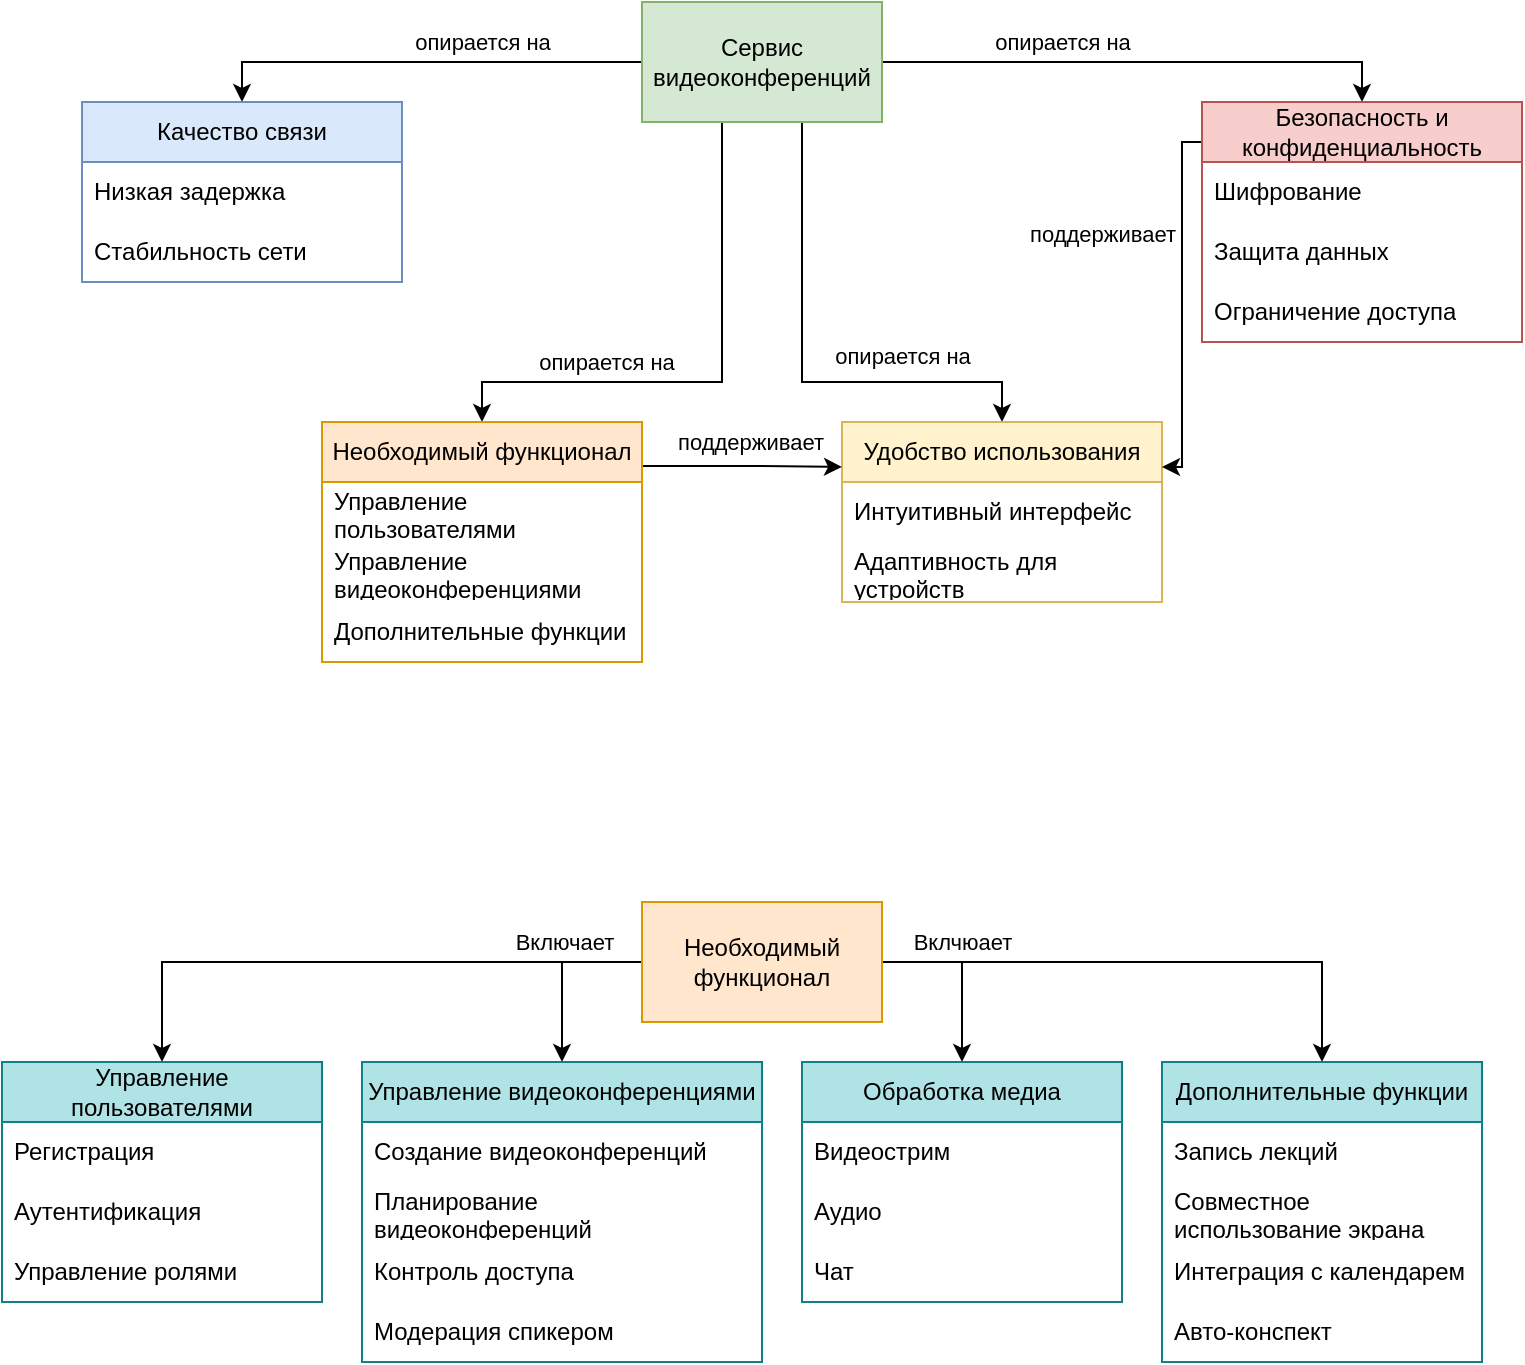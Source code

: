 <mxfile version="26.1.0">
  <diagram name="Страница — 1" id="gF-TSsPwKxHFeOLAzH47">
    <mxGraphModel dx="1195" dy="615" grid="1" gridSize="10" guides="1" tooltips="1" connect="1" arrows="1" fold="1" page="1" pageScale="1" pageWidth="827" pageHeight="1169" math="0" shadow="0">
      <root>
        <mxCell id="0" />
        <mxCell id="1" parent="0" />
        <mxCell id="V3BmLKb4HxRfx5gESarR-81" style="edgeStyle=orthogonalEdgeStyle;rounded=0;orthogonalLoop=1;jettySize=auto;html=1;entryX=0.5;entryY=0;entryDx=0;entryDy=0;" parent="1" source="V3BmLKb4HxRfx5gESarR-1" target="V3BmLKb4HxRfx5gESarR-7" edge="1">
          <mxGeometry relative="1" as="geometry" />
        </mxCell>
        <mxCell id="V3BmLKb4HxRfx5gESarR-85" value="&lt;div&gt;опирается на&lt;/div&gt;" style="edgeLabel;html=1;align=center;verticalAlign=middle;resizable=0;points=[];labelBackgroundColor=none;" parent="V3BmLKb4HxRfx5gESarR-81" vertex="1" connectable="0">
          <mxGeometry x="-0.262" y="-2" relative="1" as="geometry">
            <mxPoint x="1" y="-8" as="offset" />
          </mxGeometry>
        </mxCell>
        <mxCell id="V3BmLKb4HxRfx5gESarR-82" style="edgeStyle=orthogonalEdgeStyle;rounded=0;orthogonalLoop=1;jettySize=auto;html=1;exitX=1;exitY=0.5;exitDx=0;exitDy=0;entryX=0.5;entryY=0;entryDx=0;entryDy=0;" parent="1" source="V3BmLKb4HxRfx5gESarR-1" target="V3BmLKb4HxRfx5gESarR-11" edge="1">
          <mxGeometry relative="1" as="geometry">
            <Array as="points">
              <mxPoint x="440" y="180" />
              <mxPoint x="440" y="340" />
              <mxPoint x="540" y="340" />
            </Array>
          </mxGeometry>
        </mxCell>
        <mxCell id="V3BmLKb4HxRfx5gESarR-86" value="&lt;div&gt;опирается на&lt;/div&gt;" style="edgeLabel;html=1;align=center;verticalAlign=middle;resizable=0;points=[];labelBackgroundColor=none;" parent="V3BmLKb4HxRfx5gESarR-82" vertex="1" connectable="0">
          <mxGeometry x="-0.234" relative="1" as="geometry">
            <mxPoint x="50" y="64" as="offset" />
          </mxGeometry>
        </mxCell>
        <mxCell id="V3BmLKb4HxRfx5gESarR-83" style="edgeStyle=orthogonalEdgeStyle;rounded=0;orthogonalLoop=1;jettySize=auto;html=1;entryX=0.5;entryY=0;entryDx=0;entryDy=0;" parent="1" source="V3BmLKb4HxRfx5gESarR-1" target="V3BmLKb4HxRfx5gESarR-15" edge="1">
          <mxGeometry relative="1" as="geometry">
            <Array as="points">
              <mxPoint x="400" y="340" />
              <mxPoint x="280" y="340" />
            </Array>
          </mxGeometry>
        </mxCell>
        <mxCell id="V3BmLKb4HxRfx5gESarR-88" value="&lt;div&gt;опирается на&lt;/div&gt;" style="edgeLabel;html=1;align=center;verticalAlign=middle;resizable=0;points=[];labelBackgroundColor=none;" parent="V3BmLKb4HxRfx5gESarR-83" vertex="1" connectable="0">
          <mxGeometry x="0.396" y="-2" relative="1" as="geometry">
            <mxPoint y="-8" as="offset" />
          </mxGeometry>
        </mxCell>
        <mxCell id="V3BmLKb4HxRfx5gESarR-84" style="edgeStyle=orthogonalEdgeStyle;rounded=0;orthogonalLoop=1;jettySize=auto;html=1;entryX=0.5;entryY=0;entryDx=0;entryDy=0;exitX=1;exitY=0.5;exitDx=0;exitDy=0;" parent="1" source="V3BmLKb4HxRfx5gESarR-1" target="V3BmLKb4HxRfx5gESarR-19" edge="1">
          <mxGeometry relative="1" as="geometry">
            <mxPoint x="470" y="230" as="sourcePoint" />
            <Array as="points">
              <mxPoint x="720" y="180" />
            </Array>
          </mxGeometry>
        </mxCell>
        <mxCell id="V3BmLKb4HxRfx5gESarR-87" value="&lt;div&gt;опирается на&lt;/div&gt;" style="edgeLabel;html=1;align=center;verticalAlign=middle;resizable=0;points=[];labelBackgroundColor=none;" parent="V3BmLKb4HxRfx5gESarR-84" vertex="1" connectable="0">
          <mxGeometry x="0.345" y="2" relative="1" as="geometry">
            <mxPoint x="-85" y="-8" as="offset" />
          </mxGeometry>
        </mxCell>
        <mxCell id="V3BmLKb4HxRfx5gESarR-1" value="&lt;div&gt;Сервис видеоконференций&lt;/div&gt;" style="rounded=0;whiteSpace=wrap;html=1;fillColor=#d5e8d4;strokeColor=#82b366;" parent="1" vertex="1">
          <mxGeometry x="360" y="150" width="120" height="60" as="geometry" />
        </mxCell>
        <mxCell id="V3BmLKb4HxRfx5gESarR-7" value="&lt;span&gt;Качество связи&lt;/span&gt;" style="swimlane;fontStyle=0;childLayout=stackLayout;horizontal=1;startSize=30;horizontalStack=0;resizeParent=1;resizeParentMax=0;resizeLast=0;collapsible=1;marginBottom=0;whiteSpace=wrap;html=1;fillColor=#dae8fc;strokeColor=#6c8ebf;" parent="1" vertex="1">
          <mxGeometry x="80" y="200" width="160" height="90" as="geometry" />
        </mxCell>
        <mxCell id="V3BmLKb4HxRfx5gESarR-8" value="&lt;div&gt;Низкая задержка&lt;/div&gt;" style="text;strokeColor=none;fillColor=none;align=left;verticalAlign=middle;spacingLeft=4;spacingRight=4;overflow=hidden;points=[[0,0.5],[1,0.5]];portConstraint=eastwest;rotatable=0;whiteSpace=wrap;html=1;" parent="V3BmLKb4HxRfx5gESarR-7" vertex="1">
          <mxGeometry y="30" width="160" height="30" as="geometry" />
        </mxCell>
        <mxCell id="V3BmLKb4HxRfx5gESarR-9" value="&lt;div&gt;Стабильность сети&lt;/div&gt;" style="text;strokeColor=none;fillColor=none;align=left;verticalAlign=middle;spacingLeft=4;spacingRight=4;overflow=hidden;points=[[0,0.5],[1,0.5]];portConstraint=eastwest;rotatable=0;whiteSpace=wrap;html=1;" parent="V3BmLKb4HxRfx5gESarR-7" vertex="1">
          <mxGeometry y="60" width="160" height="30" as="geometry" />
        </mxCell>
        <mxCell id="V3BmLKb4HxRfx5gESarR-11" value="Удобство использования" style="swimlane;fontStyle=0;childLayout=stackLayout;horizontal=1;startSize=30;horizontalStack=0;resizeParent=1;resizeParentMax=0;resizeLast=0;collapsible=1;marginBottom=0;whiteSpace=wrap;html=1;fillColor=#fff2cc;strokeColor=#d6b656;" parent="1" vertex="1">
          <mxGeometry x="460" y="360" width="160" height="90" as="geometry">
            <mxRectangle x="460" y="360" width="180" height="30" as="alternateBounds" />
          </mxGeometry>
        </mxCell>
        <mxCell id="V3BmLKb4HxRfx5gESarR-12" value="&lt;div&gt;Интуитивный интерфейс&lt;/div&gt;" style="text;strokeColor=none;fillColor=none;align=left;verticalAlign=middle;spacingLeft=4;spacingRight=4;overflow=hidden;points=[[0,0.5],[1,0.5]];portConstraint=eastwest;rotatable=0;whiteSpace=wrap;html=1;" parent="V3BmLKb4HxRfx5gESarR-11" vertex="1">
          <mxGeometry y="30" width="160" height="30" as="geometry" />
        </mxCell>
        <mxCell id="V3BmLKb4HxRfx5gESarR-13" value="&lt;div&gt;Адаптивность для устройств&lt;/div&gt;" style="text;strokeColor=none;fillColor=none;align=left;verticalAlign=middle;spacingLeft=4;spacingRight=4;overflow=hidden;points=[[0,0.5],[1,0.5]];portConstraint=eastwest;rotatable=0;whiteSpace=wrap;html=1;" parent="V3BmLKb4HxRfx5gESarR-11" vertex="1">
          <mxGeometry y="60" width="160" height="30" as="geometry" />
        </mxCell>
        <mxCell id="V3BmLKb4HxRfx5gESarR-96" style="edgeStyle=orthogonalEdgeStyle;rounded=0;orthogonalLoop=1;jettySize=auto;html=1;exitX=0;exitY=0.25;exitDx=0;exitDy=0;entryX=0;entryY=0.25;entryDx=0;entryDy=0;" parent="1" source="V3BmLKb4HxRfx5gESarR-15" target="V3BmLKb4HxRfx5gESarR-11" edge="1">
          <mxGeometry relative="1" as="geometry">
            <Array as="points">
              <mxPoint x="200" y="382" />
              <mxPoint x="420" y="382" />
            </Array>
          </mxGeometry>
        </mxCell>
        <mxCell id="V3BmLKb4HxRfx5gESarR-97" value="&lt;div&gt;поддерживает&lt;/div&gt;" style="edgeLabel;html=1;align=center;verticalAlign=middle;resizable=0;points=[];labelBackgroundColor=none;" parent="V3BmLKb4HxRfx5gESarR-96" vertex="1" connectable="0">
          <mxGeometry x="0.631" y="1" relative="1" as="geometry">
            <mxPoint x="3" y="-11" as="offset" />
          </mxGeometry>
        </mxCell>
        <mxCell id="V3BmLKb4HxRfx5gESarR-15" value="Необходимый функционал" style="swimlane;fontStyle=0;childLayout=stackLayout;horizontal=1;startSize=30;horizontalStack=0;resizeParent=1;resizeParentMax=0;resizeLast=0;collapsible=1;marginBottom=0;whiteSpace=wrap;html=1;fillColor=#ffe6cc;strokeColor=#d79b00;" parent="1" vertex="1">
          <mxGeometry x="200" y="360" width="160" height="120" as="geometry">
            <mxRectangle x="200" y="360" width="190" height="30" as="alternateBounds" />
          </mxGeometry>
        </mxCell>
        <mxCell id="V3BmLKb4HxRfx5gESarR-16" value="&lt;div&gt;Управление пользователями&lt;/div&gt;" style="text;strokeColor=none;fillColor=none;align=left;verticalAlign=middle;spacingLeft=4;spacingRight=4;overflow=hidden;points=[[0,0.5],[1,0.5]];portConstraint=eastwest;rotatable=0;whiteSpace=wrap;html=1;" parent="V3BmLKb4HxRfx5gESarR-15" vertex="1">
          <mxGeometry y="30" width="160" height="30" as="geometry" />
        </mxCell>
        <mxCell id="V3BmLKb4HxRfx5gESarR-17" value="&lt;div&gt;Управление видеоконференциями&lt;/div&gt;" style="text;strokeColor=none;fillColor=none;align=left;verticalAlign=middle;spacingLeft=4;spacingRight=4;overflow=hidden;points=[[0,0.5],[1,0.5]];portConstraint=eastwest;rotatable=0;whiteSpace=wrap;html=1;" parent="V3BmLKb4HxRfx5gESarR-15" vertex="1">
          <mxGeometry y="60" width="160" height="30" as="geometry" />
        </mxCell>
        <mxCell id="V3BmLKb4HxRfx5gESarR-25" value="&lt;div&gt;Дополнительные функции&lt;/div&gt;" style="text;strokeColor=none;fillColor=none;align=left;verticalAlign=middle;spacingLeft=4;spacingRight=4;overflow=hidden;points=[[0,0.5],[1,0.5]];portConstraint=eastwest;rotatable=0;whiteSpace=wrap;html=1;" parent="V3BmLKb4HxRfx5gESarR-15" vertex="1">
          <mxGeometry y="90" width="160" height="30" as="geometry" />
        </mxCell>
        <mxCell id="V3BmLKb4HxRfx5gESarR-98" style="edgeStyle=orthogonalEdgeStyle;rounded=0;orthogonalLoop=1;jettySize=auto;html=1;exitX=0;exitY=0.25;exitDx=0;exitDy=0;entryX=1;entryY=0.25;entryDx=0;entryDy=0;" parent="1" source="V3BmLKb4HxRfx5gESarR-19" target="V3BmLKb4HxRfx5gESarR-11" edge="1">
          <mxGeometry relative="1" as="geometry">
            <Array as="points">
              <mxPoint x="640" y="220" />
              <mxPoint x="630" y="220" />
              <mxPoint x="630" y="382" />
            </Array>
          </mxGeometry>
        </mxCell>
        <mxCell id="V3BmLKb4HxRfx5gESarR-99" value="&lt;div&gt;&lt;span&gt;поддерживает&lt;/span&gt;&lt;/div&gt;" style="edgeLabel;html=1;align=center;verticalAlign=middle;resizable=0;points=[];labelBackgroundColor=none;" parent="V3BmLKb4HxRfx5gESarR-98" vertex="1" connectable="0">
          <mxGeometry x="0.1" y="1" relative="1" as="geometry">
            <mxPoint x="-41" y="-40" as="offset" />
          </mxGeometry>
        </mxCell>
        <mxCell id="V3BmLKb4HxRfx5gESarR-19" value="Безопасность и конфиденциальность" style="swimlane;fontStyle=0;childLayout=stackLayout;horizontal=1;startSize=30;horizontalStack=0;resizeParent=1;resizeParentMax=0;resizeLast=0;collapsible=1;marginBottom=0;whiteSpace=wrap;html=1;fillColor=#f8cecc;strokeColor=#b85450;" parent="1" vertex="1">
          <mxGeometry x="640" y="200" width="160" height="120" as="geometry" />
        </mxCell>
        <mxCell id="V3BmLKb4HxRfx5gESarR-20" value="&lt;div&gt;Шифрование&lt;/div&gt;" style="text;strokeColor=none;fillColor=none;align=left;verticalAlign=middle;spacingLeft=4;spacingRight=4;overflow=hidden;points=[[0,0.5],[1,0.5]];portConstraint=eastwest;rotatable=0;whiteSpace=wrap;html=1;" parent="V3BmLKb4HxRfx5gESarR-19" vertex="1">
          <mxGeometry y="30" width="160" height="30" as="geometry" />
        </mxCell>
        <mxCell id="V3BmLKb4HxRfx5gESarR-21" value="&lt;div&gt;Защита данных&lt;/div&gt;" style="text;strokeColor=none;fillColor=none;align=left;verticalAlign=middle;spacingLeft=4;spacingRight=4;overflow=hidden;points=[[0,0.5],[1,0.5]];portConstraint=eastwest;rotatable=0;whiteSpace=wrap;html=1;" parent="V3BmLKb4HxRfx5gESarR-19" vertex="1">
          <mxGeometry y="60" width="160" height="30" as="geometry" />
        </mxCell>
        <mxCell id="V3BmLKb4HxRfx5gESarR-22" value="&lt;div&gt;Ограничение доступа&lt;/div&gt;" style="text;strokeColor=none;fillColor=none;align=left;verticalAlign=middle;spacingLeft=4;spacingRight=4;overflow=hidden;points=[[0,0.5],[1,0.5]];portConstraint=eastwest;rotatable=0;whiteSpace=wrap;html=1;" parent="V3BmLKb4HxRfx5gESarR-19" vertex="1">
          <mxGeometry y="90" width="160" height="30" as="geometry" />
        </mxCell>
        <mxCell id="V3BmLKb4HxRfx5gESarR-72" style="edgeStyle=orthogonalEdgeStyle;rounded=0;orthogonalLoop=1;jettySize=auto;html=1;exitX=0;exitY=0.5;exitDx=0;exitDy=0;entryX=0.5;entryY=0;entryDx=0;entryDy=0;" parent="1" source="V3BmLKb4HxRfx5gESarR-42" target="V3BmLKb4HxRfx5gESarR-43" edge="1">
          <mxGeometry relative="1" as="geometry" />
        </mxCell>
        <mxCell id="V3BmLKb4HxRfx5gESarR-100" value="Включает" style="edgeLabel;html=1;align=center;verticalAlign=middle;resizable=0;points=[];labelBackgroundColor=none;" parent="V3BmLKb4HxRfx5gESarR-72" vertex="1" connectable="0">
          <mxGeometry x="-0.078" y="-3" relative="1" as="geometry">
            <mxPoint x="94" y="-7" as="offset" />
          </mxGeometry>
        </mxCell>
        <mxCell id="V3BmLKb4HxRfx5gESarR-77" style="edgeStyle=orthogonalEdgeStyle;rounded=0;orthogonalLoop=1;jettySize=auto;html=1;exitX=0;exitY=0.5;exitDx=0;exitDy=0;entryX=0.5;entryY=0;entryDx=0;entryDy=0;" parent="1" source="V3BmLKb4HxRfx5gESarR-42" target="V3BmLKb4HxRfx5gESarR-48" edge="1">
          <mxGeometry relative="1" as="geometry" />
        </mxCell>
        <mxCell id="V3BmLKb4HxRfx5gESarR-78" style="edgeStyle=orthogonalEdgeStyle;rounded=0;orthogonalLoop=1;jettySize=auto;html=1;entryX=0.5;entryY=0;entryDx=0;entryDy=0;" parent="1" source="V3BmLKb4HxRfx5gESarR-42" target="V3BmLKb4HxRfx5gESarR-58" edge="1">
          <mxGeometry relative="1" as="geometry" />
        </mxCell>
        <mxCell id="V3BmLKb4HxRfx5gESarR-101" value="Вклчюает" style="edgeLabel;html=1;align=center;verticalAlign=middle;resizable=0;points=[];labelBackgroundColor=none;" parent="V3BmLKb4HxRfx5gESarR-78" vertex="1" connectable="0">
          <mxGeometry x="-0.498" y="2" relative="1" as="geometry">
            <mxPoint x="-28" y="-8" as="offset" />
          </mxGeometry>
        </mxCell>
        <mxCell id="V3BmLKb4HxRfx5gESarR-79" style="edgeStyle=orthogonalEdgeStyle;rounded=0;orthogonalLoop=1;jettySize=auto;html=1;entryX=0.5;entryY=0;entryDx=0;entryDy=0;" parent="1" source="V3BmLKb4HxRfx5gESarR-42" target="V3BmLKb4HxRfx5gESarR-53" edge="1">
          <mxGeometry relative="1" as="geometry">
            <Array as="points">
              <mxPoint x="520" y="630" />
            </Array>
          </mxGeometry>
        </mxCell>
        <mxCell id="V3BmLKb4HxRfx5gESarR-42" value="Необходимый функционал" style="rounded=0;whiteSpace=wrap;html=1;fillColor=#ffe6cc;strokeColor=#d79b00;" parent="1" vertex="1">
          <mxGeometry x="360" y="600" width="120" height="60" as="geometry" />
        </mxCell>
        <mxCell id="V3BmLKb4HxRfx5gESarR-43" value="&lt;span style=&quot;text-align: left;&quot;&gt;Управление пользователями&lt;/span&gt;" style="swimlane;fontStyle=0;childLayout=stackLayout;horizontal=1;startSize=30;horizontalStack=0;resizeParent=1;resizeParentMax=0;resizeLast=0;collapsible=1;marginBottom=0;whiteSpace=wrap;html=1;fillColor=#b0e3e6;strokeColor=#0e8088;" parent="1" vertex="1">
          <mxGeometry x="40" y="680" width="160" height="120" as="geometry">
            <mxRectangle x="180" y="410" width="190" height="30" as="alternateBounds" />
          </mxGeometry>
        </mxCell>
        <mxCell id="V3BmLKb4HxRfx5gESarR-44" value="&lt;div&gt;Регистрация&lt;/div&gt;" style="text;strokeColor=none;fillColor=none;align=left;verticalAlign=middle;spacingLeft=4;spacingRight=4;overflow=hidden;points=[[0,0.5],[1,0.5]];portConstraint=eastwest;rotatable=0;whiteSpace=wrap;html=1;" parent="V3BmLKb4HxRfx5gESarR-43" vertex="1">
          <mxGeometry y="30" width="160" height="30" as="geometry" />
        </mxCell>
        <mxCell id="V3BmLKb4HxRfx5gESarR-45" value="&lt;div&gt;Аутентификация&lt;/div&gt;" style="text;strokeColor=none;fillColor=none;align=left;verticalAlign=middle;spacingLeft=4;spacingRight=4;overflow=hidden;points=[[0,0.5],[1,0.5]];portConstraint=eastwest;rotatable=0;whiteSpace=wrap;html=1;" parent="V3BmLKb4HxRfx5gESarR-43" vertex="1">
          <mxGeometry y="60" width="160" height="30" as="geometry" />
        </mxCell>
        <mxCell id="V3BmLKb4HxRfx5gESarR-46" value="&lt;div&gt;Управление ролями&lt;/div&gt;" style="text;strokeColor=none;fillColor=none;align=left;verticalAlign=middle;spacingLeft=4;spacingRight=4;overflow=hidden;points=[[0,0.5],[1,0.5]];portConstraint=eastwest;rotatable=0;whiteSpace=wrap;html=1;" parent="V3BmLKb4HxRfx5gESarR-43" vertex="1">
          <mxGeometry y="90" width="160" height="30" as="geometry" />
        </mxCell>
        <mxCell id="V3BmLKb4HxRfx5gESarR-48" value="&lt;span style=&quot;text-align: left;&quot;&gt;Управление видеоконференциями&lt;/span&gt;" style="swimlane;fontStyle=0;childLayout=stackLayout;horizontal=1;startSize=30;horizontalStack=0;resizeParent=1;resizeParentMax=0;resizeLast=0;collapsible=1;marginBottom=0;whiteSpace=wrap;html=1;fillColor=#b0e3e6;strokeColor=#0e8088;" parent="1" vertex="1">
          <mxGeometry x="220" y="680" width="200" height="150" as="geometry">
            <mxRectangle x="180" y="410" width="190" height="30" as="alternateBounds" />
          </mxGeometry>
        </mxCell>
        <mxCell id="V3BmLKb4HxRfx5gESarR-49" value="&lt;div&gt;Создание видеоконференций&lt;/div&gt;" style="text;strokeColor=none;fillColor=none;align=left;verticalAlign=middle;spacingLeft=4;spacingRight=4;overflow=hidden;points=[[0,0.5],[1,0.5]];portConstraint=eastwest;rotatable=0;whiteSpace=wrap;html=1;" parent="V3BmLKb4HxRfx5gESarR-48" vertex="1">
          <mxGeometry y="30" width="200" height="30" as="geometry" />
        </mxCell>
        <mxCell id="V3BmLKb4HxRfx5gESarR-70" value="Планирование видеоконференций" style="text;strokeColor=none;fillColor=none;align=left;verticalAlign=middle;spacingLeft=4;spacingRight=4;overflow=hidden;points=[[0,0.5],[1,0.5]];portConstraint=eastwest;rotatable=0;whiteSpace=wrap;html=1;" parent="V3BmLKb4HxRfx5gESarR-48" vertex="1">
          <mxGeometry y="60" width="200" height="30" as="geometry" />
        </mxCell>
        <mxCell id="V3BmLKb4HxRfx5gESarR-50" value="&lt;div&gt;Контроль доступа&lt;/div&gt;" style="text;strokeColor=none;fillColor=none;align=left;verticalAlign=middle;spacingLeft=4;spacingRight=4;overflow=hidden;points=[[0,0.5],[1,0.5]];portConstraint=eastwest;rotatable=0;whiteSpace=wrap;html=1;" parent="V3BmLKb4HxRfx5gESarR-48" vertex="1">
          <mxGeometry y="90" width="200" height="30" as="geometry" />
        </mxCell>
        <mxCell id="V3BmLKb4HxRfx5gESarR-51" value="&lt;div&gt;Модерация спикером&amp;nbsp;&lt;/div&gt;" style="text;strokeColor=none;fillColor=none;align=left;verticalAlign=middle;spacingLeft=4;spacingRight=4;overflow=hidden;points=[[0,0.5],[1,0.5]];portConstraint=eastwest;rotatable=0;whiteSpace=wrap;html=1;" parent="V3BmLKb4HxRfx5gESarR-48" vertex="1">
          <mxGeometry y="120" width="200" height="30" as="geometry" />
        </mxCell>
        <mxCell id="V3BmLKb4HxRfx5gESarR-53" value="&lt;span style=&quot;text-align: left;&quot;&gt;Обработка медиа&lt;/span&gt;" style="swimlane;fontStyle=0;childLayout=stackLayout;horizontal=1;startSize=30;horizontalStack=0;resizeParent=1;resizeParentMax=0;resizeLast=0;collapsible=1;marginBottom=0;whiteSpace=wrap;html=1;fillColor=#b0e3e6;strokeColor=#0e8088;" parent="1" vertex="1">
          <mxGeometry x="440" y="680" width="160" height="120" as="geometry">
            <mxRectangle x="180" y="410" width="190" height="30" as="alternateBounds" />
          </mxGeometry>
        </mxCell>
        <mxCell id="V3BmLKb4HxRfx5gESarR-54" value="&lt;div&gt;Видеострим&lt;/div&gt;" style="text;strokeColor=none;fillColor=none;align=left;verticalAlign=middle;spacingLeft=4;spacingRight=4;overflow=hidden;points=[[0,0.5],[1,0.5]];portConstraint=eastwest;rotatable=0;whiteSpace=wrap;html=1;" parent="V3BmLKb4HxRfx5gESarR-53" vertex="1">
          <mxGeometry y="30" width="160" height="30" as="geometry" />
        </mxCell>
        <mxCell id="V3BmLKb4HxRfx5gESarR-55" value="&lt;div&gt;Аудио&lt;/div&gt;" style="text;strokeColor=none;fillColor=none;align=left;verticalAlign=middle;spacingLeft=4;spacingRight=4;overflow=hidden;points=[[0,0.5],[1,0.5]];portConstraint=eastwest;rotatable=0;whiteSpace=wrap;html=1;" parent="V3BmLKb4HxRfx5gESarR-53" vertex="1">
          <mxGeometry y="60" width="160" height="30" as="geometry" />
        </mxCell>
        <mxCell id="V3BmLKb4HxRfx5gESarR-56" value="&lt;div&gt;Чат&lt;/div&gt;" style="text;strokeColor=none;fillColor=none;align=left;verticalAlign=middle;spacingLeft=4;spacingRight=4;overflow=hidden;points=[[0,0.5],[1,0.5]];portConstraint=eastwest;rotatable=0;whiteSpace=wrap;html=1;" parent="V3BmLKb4HxRfx5gESarR-53" vertex="1">
          <mxGeometry y="90" width="160" height="30" as="geometry" />
        </mxCell>
        <mxCell id="V3BmLKb4HxRfx5gESarR-58" value="&lt;span style=&quot;text-align: left;&quot;&gt;Дополнительные функции&lt;/span&gt;" style="swimlane;fontStyle=0;childLayout=stackLayout;horizontal=1;startSize=30;horizontalStack=0;resizeParent=1;resizeParentMax=0;resizeLast=0;collapsible=1;marginBottom=0;whiteSpace=wrap;html=1;fillColor=#b0e3e6;strokeColor=#0e8088;" parent="1" vertex="1">
          <mxGeometry x="620" y="680" width="160" height="150" as="geometry">
            <mxRectangle x="180" y="410" width="190" height="30" as="alternateBounds" />
          </mxGeometry>
        </mxCell>
        <mxCell id="V3BmLKb4HxRfx5gESarR-59" value="Запись лекций" style="text;strokeColor=none;fillColor=none;align=left;verticalAlign=middle;spacingLeft=4;spacingRight=4;overflow=hidden;points=[[0,0.5],[1,0.5]];portConstraint=eastwest;rotatable=0;whiteSpace=wrap;html=1;" parent="V3BmLKb4HxRfx5gESarR-58" vertex="1">
          <mxGeometry y="30" width="160" height="30" as="geometry" />
        </mxCell>
        <mxCell id="V3BmLKb4HxRfx5gESarR-60" value="&lt;div&gt;Совместное использование экрана&lt;/div&gt;" style="text;strokeColor=none;fillColor=none;align=left;verticalAlign=middle;spacingLeft=4;spacingRight=4;overflow=hidden;points=[[0,0.5],[1,0.5]];portConstraint=eastwest;rotatable=0;whiteSpace=wrap;html=1;" parent="V3BmLKb4HxRfx5gESarR-58" vertex="1">
          <mxGeometry y="60" width="160" height="30" as="geometry" />
        </mxCell>
        <mxCell id="V3BmLKb4HxRfx5gESarR-61" value="&lt;div&gt;Интеграция с календарем&lt;/div&gt;" style="text;strokeColor=none;fillColor=none;align=left;verticalAlign=middle;spacingLeft=4;spacingRight=4;overflow=hidden;points=[[0,0.5],[1,0.5]];portConstraint=eastwest;rotatable=0;whiteSpace=wrap;html=1;" parent="V3BmLKb4HxRfx5gESarR-58" vertex="1">
          <mxGeometry y="90" width="160" height="30" as="geometry" />
        </mxCell>
        <mxCell id="V3BmLKb4HxRfx5gESarR-62" value="&lt;div&gt;Авто-конспект&lt;/div&gt;" style="text;strokeColor=none;fillColor=none;align=left;verticalAlign=middle;spacingLeft=4;spacingRight=4;overflow=hidden;points=[[0,0.5],[1,0.5]];portConstraint=eastwest;rotatable=0;whiteSpace=wrap;html=1;" parent="V3BmLKb4HxRfx5gESarR-58" vertex="1">
          <mxGeometry y="120" width="160" height="30" as="geometry" />
        </mxCell>
      </root>
    </mxGraphModel>
  </diagram>
</mxfile>
